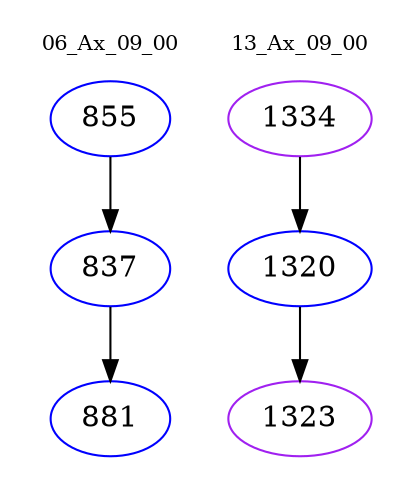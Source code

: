 digraph{
subgraph cluster_0 {
color = white
label = "06_Ax_09_00";
fontsize=10;
T0_855 [label="855", color="blue"]
T0_855 -> T0_837 [color="black"]
T0_837 [label="837", color="blue"]
T0_837 -> T0_881 [color="black"]
T0_881 [label="881", color="blue"]
}
subgraph cluster_1 {
color = white
label = "13_Ax_09_00";
fontsize=10;
T1_1334 [label="1334", color="purple"]
T1_1334 -> T1_1320 [color="black"]
T1_1320 [label="1320", color="blue"]
T1_1320 -> T1_1323 [color="black"]
T1_1323 [label="1323", color="purple"]
}
}
